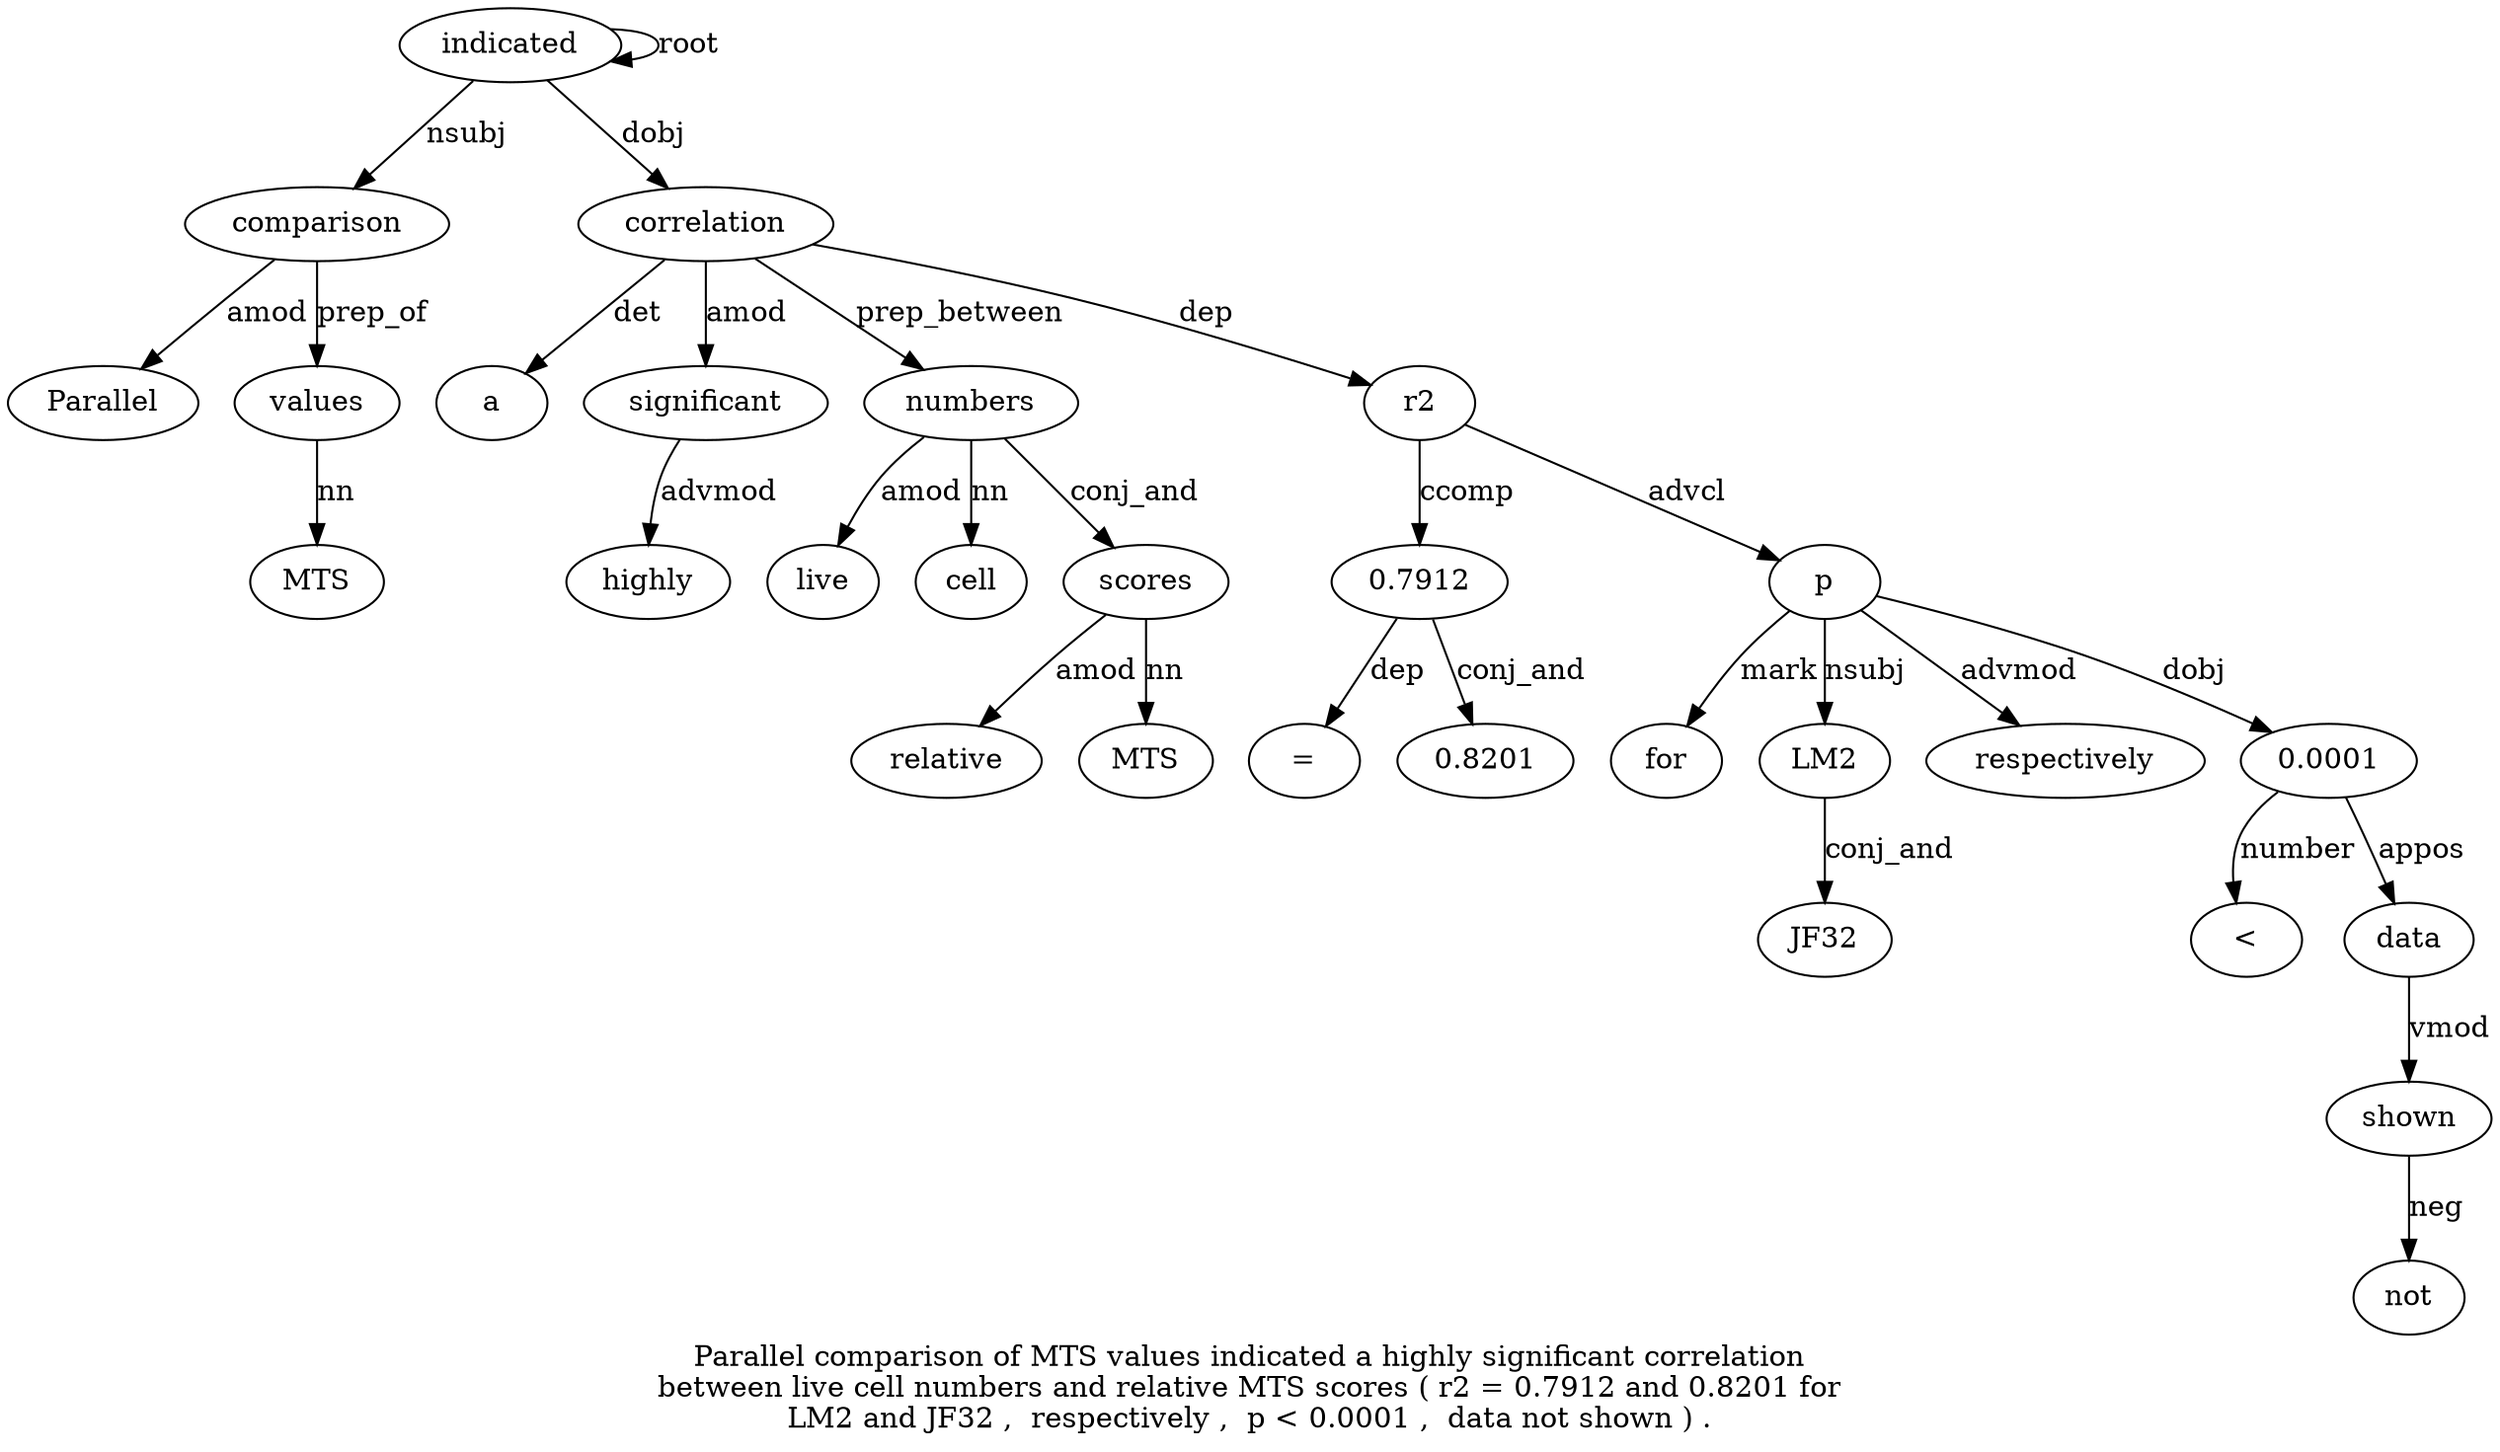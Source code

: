 digraph "Parallel comparison of MTS values indicated a highly significant correlation between live cell numbers and relative MTS scores ( r2 = 0.7912 and 0.8201 for LM2 and JF32 ,  respectively ,  p < 0.0001 ,  data not shown ) ." {
label="Parallel comparison of MTS values indicated a highly significant correlation
between live cell numbers and relative MTS scores ( r2 = 0.7912 and 0.8201 for
LM2 and JF32 ,  respectively ,  p < 0.0001 ,  data not shown ) .";
comparison2 [style=filled, fillcolor=white, label=comparison];
Parallel1 [style=filled, fillcolor=white, label=Parallel];
comparison2 -> Parallel1  [label=amod];
indicated6 [style=filled, fillcolor=white, label=indicated];
indicated6 -> comparison2  [label=nsubj];
values5 [style=filled, fillcolor=white, label=values];
MTS4 [style=filled, fillcolor=white, label=MTS];
values5 -> MTS4  [label=nn];
comparison2 -> values5  [label=prep_of];
indicated6 -> indicated6  [label=root];
correlation10 [style=filled, fillcolor=white, label=correlation];
a7 [style=filled, fillcolor=white, label=a];
correlation10 -> a7  [label=det];
significant9 [style=filled, fillcolor=white, label=significant];
highly8 [style=filled, fillcolor=white, label=highly];
significant9 -> highly8  [label=advmod];
correlation10 -> significant9  [label=amod];
indicated6 -> correlation10  [label=dobj];
numbers14 [style=filled, fillcolor=white, label=numbers];
live12 [style=filled, fillcolor=white, label=live];
numbers14 -> live12  [label=amod];
cell13 [style=filled, fillcolor=white, label=cell];
numbers14 -> cell13  [label=nn];
correlation10 -> numbers14  [label=prep_between];
scores18 [style=filled, fillcolor=white, label=scores];
relative16 [style=filled, fillcolor=white, label=relative];
scores18 -> relative16  [label=amod];
MTS17 [style=filled, fillcolor=white, label=MTS];
scores18 -> MTS17  [label=nn];
numbers14 -> scores18  [label=conj_and];
r220 [style=filled, fillcolor=white, label=r2];
correlation10 -> r220  [label=dep];
"0.7912" [style=filled, fillcolor=white, label="0.7912"];
"=21" [style=filled, fillcolor=white, label="="];
"0.7912" -> "=21"  [label=dep];
r220 -> "0.7912"  [label=ccomp];
"0.820124" [style=filled, fillcolor=white, label="0.8201"];
"0.7912" -> "0.820124"  [label=conj_and];
p32 [style=filled, fillcolor=white, label=p];
for25 [style=filled, fillcolor=white, label=for];
p32 -> for25  [label=mark];
LM226 [style=filled, fillcolor=white, label=LM2];
p32 -> LM226  [label=nsubj];
JF3228 [style=filled, fillcolor=white, label=JF32];
LM226 -> JF3228  [label=conj_and];
respectively30 [style=filled, fillcolor=white, label=respectively];
p32 -> respectively30  [label=advmod];
r220 -> p32  [label=advcl];
"0.000134" [style=filled, fillcolor=white, label="0.0001"];
"<33" [style=filled, fillcolor=white, label="<"];
"0.000134" -> "<33"  [label=number];
p32 -> "0.000134"  [label=dobj];
data36 [style=filled, fillcolor=white, label=data];
"0.000134" -> data36  [label=appos];
shown38 [style=filled, fillcolor=white, label=shown];
not37 [style=filled, fillcolor=white, label=not];
shown38 -> not37  [label=neg];
data36 -> shown38  [label=vmod];
}
